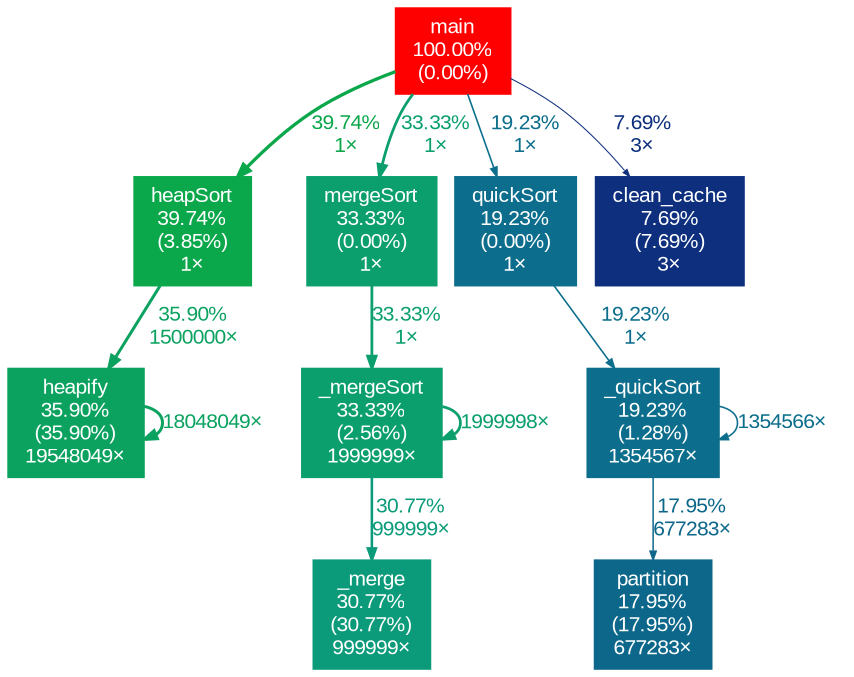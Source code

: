 digraph {
	graph [fontname=Arial, nodesep=0.125, ranksep=0.25];
	node [fontcolor=white, fontname=Arial, height=0, shape=box, style=filled, width=0];
	edge [fontname=Arial];
	1 [color="#ff0000", fontcolor="#ffffff", fontsize="10.00", label="main\n100.00%\n(0.00%)"];
	1 -> 2 [arrowsize="0.63", color="#0ba74b", fontcolor="#0ba74b", fontsize="10.00", label="39.74%\n1×", labeldistance="1.59", penwidth="1.59"];
	1 -> 4 [arrowsize="0.58", color="#0b9f6e", fontcolor="#0b9f6e", fontsize="10.00", label="33.33%\n1×", labeldistance="1.33", penwidth="1.33"];
	1 -> 7 [arrowsize="0.44", color="#0c6e8c", fontcolor="#0c6e8c", fontsize="10.00", label="19.23%\n1×", labeldistance="0.77", penwidth="0.77"];
	1 -> 10 [arrowsize="0.35", color="#0d2f7d", fontcolor="#0d2f7d", fontsize="10.00", label="7.69%\n3×", labeldistance="0.50", penwidth="0.50"];
	2 [color="#0ba74b", fontcolor="#ffffff", fontsize="10.00", label="heapSort\n39.74%\n(3.85%)\n1×"];
	2 -> 3 [arrowsize="0.60", color="#0ba260", fontcolor="#0ba260", fontsize="10.00", label="35.90%\n1500000×", labeldistance="1.44", penwidth="1.44"];
	3 [color="#0ba260", fontcolor="#ffffff", fontsize="10.00", label="heapify\n35.90%\n(35.90%)\n19548049×"];
	3 -> 3 [arrowsize="0.60", color="#0ba260", fontcolor="#0ba260", fontsize="10.00", label="18048049×", labeldistance="1.44", penwidth="1.44"];
	4 [color="#0b9f6e", fontcolor="#ffffff", fontsize="10.00", label="mergeSort\n33.33%\n(0.00%)\n1×"];
	4 -> 5 [arrowsize="0.58", color="#0b9f6e", fontcolor="#0b9f6e", fontsize="10.00", label="33.33%\n1×", labeldistance="1.33", penwidth="1.33"];
	5 [color="#0b9f6e", fontcolor="#ffffff", fontsize="10.00", label="_mergeSort\n33.33%\n(2.56%)\n1999999×"];
	5 -> 5 [arrowsize="0.58", color="#0b9f6e", fontcolor="#0b9f6e", fontsize="10.00", label="1999998×", labeldistance="1.33", penwidth="1.33"];
	5 -> 6 [arrowsize="0.55", color="#0c9b7a", fontcolor="#0c9b7a", fontsize="10.00", label="30.77%\n999999×", labeldistance="1.23", penwidth="1.23"];
	6 [color="#0c9b7a", fontcolor="#ffffff", fontsize="10.00", label="_merge\n30.77%\n(30.77%)\n999999×"];
	7 [color="#0c6e8c", fontcolor="#ffffff", fontsize="10.00", label="quickSort\n19.23%\n(0.00%)\n1×"];
	7 -> 8 [arrowsize="0.44", color="#0c6e8c", fontcolor="#0c6e8c", fontsize="10.00", label="19.23%\n1×", labeldistance="0.77", penwidth="0.77"];
	8 [color="#0c6e8c", fontcolor="#ffffff", fontsize="10.00", label="_quickSort\n19.23%\n(1.28%)\n1354567×"];
	8 -> 8 [arrowsize="0.44", color="#0c6e8c", fontcolor="#0c6e8c", fontsize="10.00", label="1354566×", labeldistance="0.77", penwidth="0.77"];
	8 -> 9 [arrowsize="0.42", color="#0c678a", fontcolor="#0c678a", fontsize="10.00", label="17.95%\n677283×", labeldistance="0.72", penwidth="0.72"];
	9 [color="#0c678a", fontcolor="#ffffff", fontsize="10.00", label="partition\n17.95%\n(17.95%)\n677283×"];
	10 [color="#0d2f7d", fontcolor="#ffffff", fontsize="10.00", label="clean_cache\n7.69%\n(7.69%)\n3×"];
}
